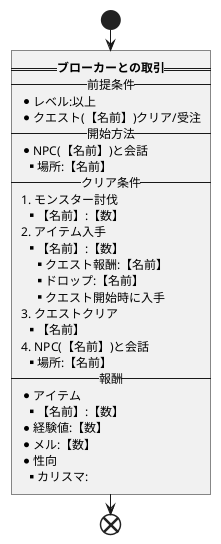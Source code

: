 @startuml マガティアの錬金術師勲章
/'
:==****==
--前提条件--
* レベル:以上
* クエスト(【名前】)クリア/受注
--開始方法--
* NPC(【名前】)と会話
** 場所:【名前】
--クリア条件--
# モンスター討伐
** 【名前】:【数】
# アイテム入手
** 【名前】:【数】
*** クエスト報酬:【名前】
*** ドロップ:【名前】
*** クエスト開始時に入手
# クエストクリア
** 【名前】
# NPC(【名前】)と会話
** 場所:【名前】
--報酬--
* アイテム
** 【名前】:【数】
* 経験値:【数】
* メル:【数】
* 性向
** カリスマ:]

partition 【名前】 #ddffff {}    
'/
    start
    :==**ブローカーとの取引**==
    --前提条件--
    * レベル:以上
    * クエスト(【名前】)クリア/受注
    --開始方法--
    * NPC(【名前】)と会話
    ** 場所:【名前】
    --クリア条件--
    # モンスター討伐
    ** 【名前】:【数】
    # アイテム入手
    ** 【名前】:【数】
    *** クエスト報酬:【名前】
    *** ドロップ:【名前】
    *** クエスト開始時に入手
    # クエストクリア
    ** 【名前】
    # NPC(【名前】)と会話
    ** 場所:【名前】
    --報酬--
    * アイテム
    ** 【名前】:【数】
    * 経験値:【数】
    * メル:【数】
    * 性向
    ** カリスマ:]
    end


@enduml